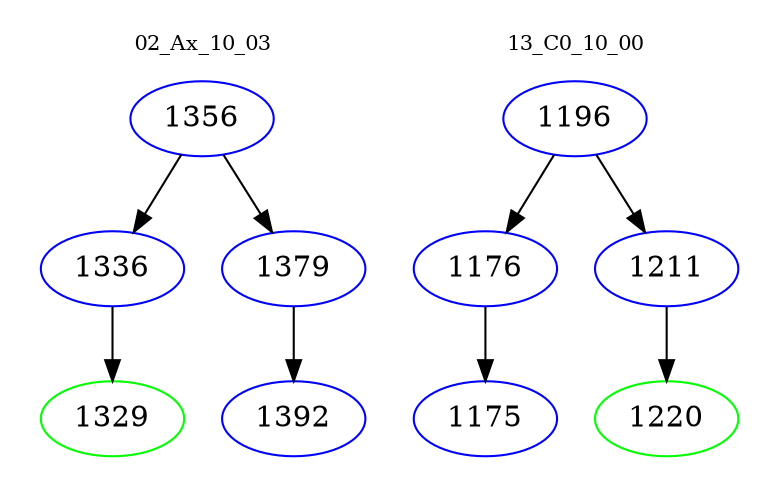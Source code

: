 digraph{
subgraph cluster_0 {
color = white
label = "02_Ax_10_03";
fontsize=10;
T0_1356 [label="1356", color="blue"]
T0_1356 -> T0_1336 [color="black"]
T0_1336 [label="1336", color="blue"]
T0_1336 -> T0_1329 [color="black"]
T0_1329 [label="1329", color="green"]
T0_1356 -> T0_1379 [color="black"]
T0_1379 [label="1379", color="blue"]
T0_1379 -> T0_1392 [color="black"]
T0_1392 [label="1392", color="blue"]
}
subgraph cluster_1 {
color = white
label = "13_C0_10_00";
fontsize=10;
T1_1196 [label="1196", color="blue"]
T1_1196 -> T1_1176 [color="black"]
T1_1176 [label="1176", color="blue"]
T1_1176 -> T1_1175 [color="black"]
T1_1175 [label="1175", color="blue"]
T1_1196 -> T1_1211 [color="black"]
T1_1211 [label="1211", color="blue"]
T1_1211 -> T1_1220 [color="black"]
T1_1220 [label="1220", color="green"]
}
}
